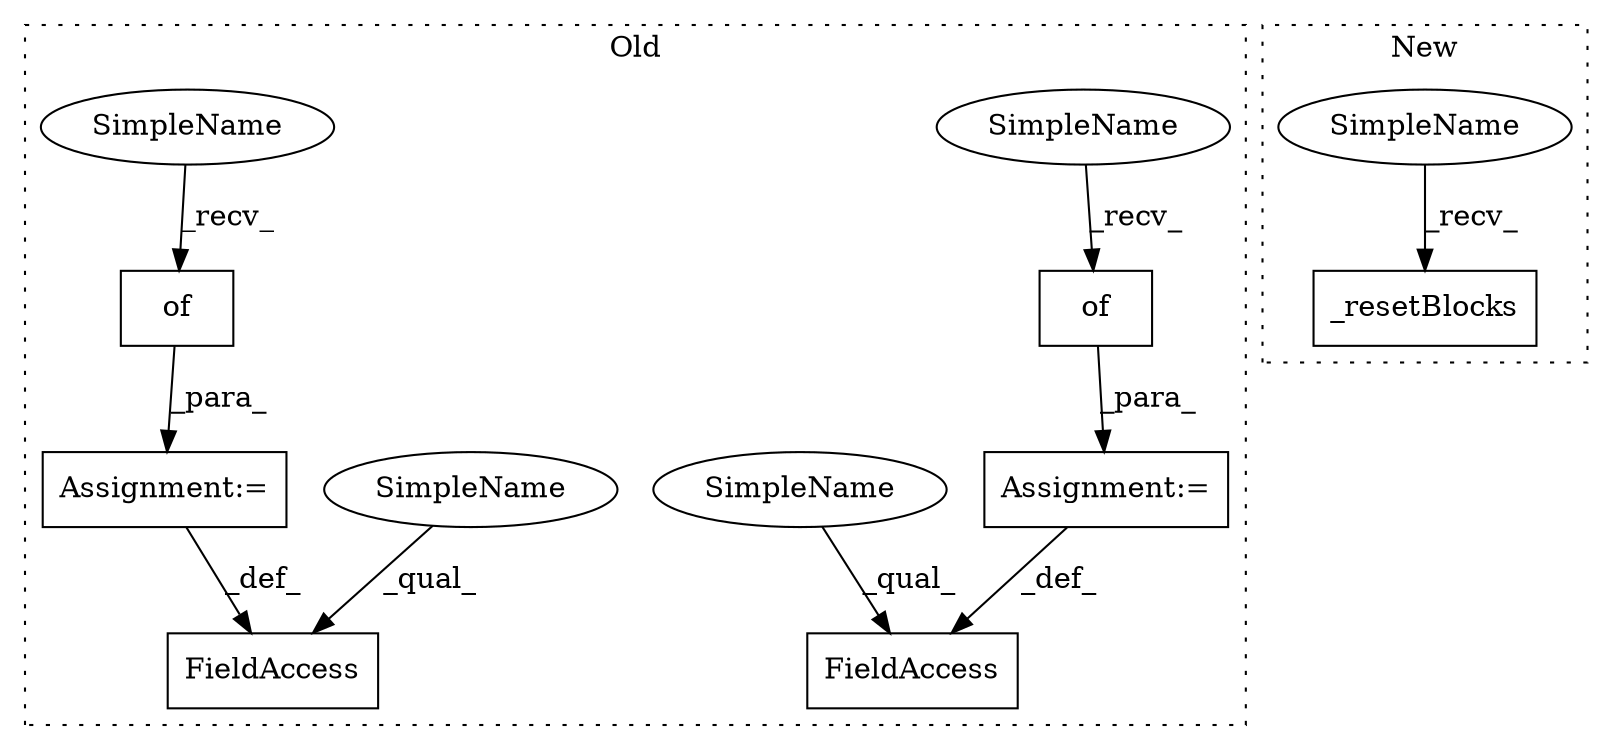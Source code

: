 digraph G {
subgraph cluster0 {
1 [label="of" a="32" s="5051" l="4" shape="box"];
3 [label="FieldAccess" a="22" s="5029" l="17" shape="box"];
4 [label="FieldAccess" a="22" s="4996" l="16" shape="box"];
5 [label="of" a="32" s="5017" l="4" shape="box"];
6 [label="Assignment:=" a="7" s="5046" l="1" shape="box"];
7 [label="Assignment:=" a="7" s="5012" l="1" shape="box"];
8 [label="SimpleName" a="42" s="5013" l="3" shape="ellipse"];
9 [label="SimpleName" a="42" s="5047" l="3" shape="ellipse"];
10 [label="SimpleName" a="42" s="4996" l="4" shape="ellipse"];
11 [label="SimpleName" a="42" s="5029" l="4" shape="ellipse"];
label = "Old";
style="dotted";
}
subgraph cluster1 {
2 [label="_resetBlocks" a="32" s="4849" l="14" shape="box"];
12 [label="SimpleName" a="42" s="4844" l="4" shape="ellipse"];
label = "New";
style="dotted";
}
1 -> 6 [label="_para_"];
5 -> 7 [label="_para_"];
6 -> 3 [label="_def_"];
7 -> 4 [label="_def_"];
8 -> 5 [label="_recv_"];
9 -> 1 [label="_recv_"];
10 -> 4 [label="_qual_"];
11 -> 3 [label="_qual_"];
12 -> 2 [label="_recv_"];
}